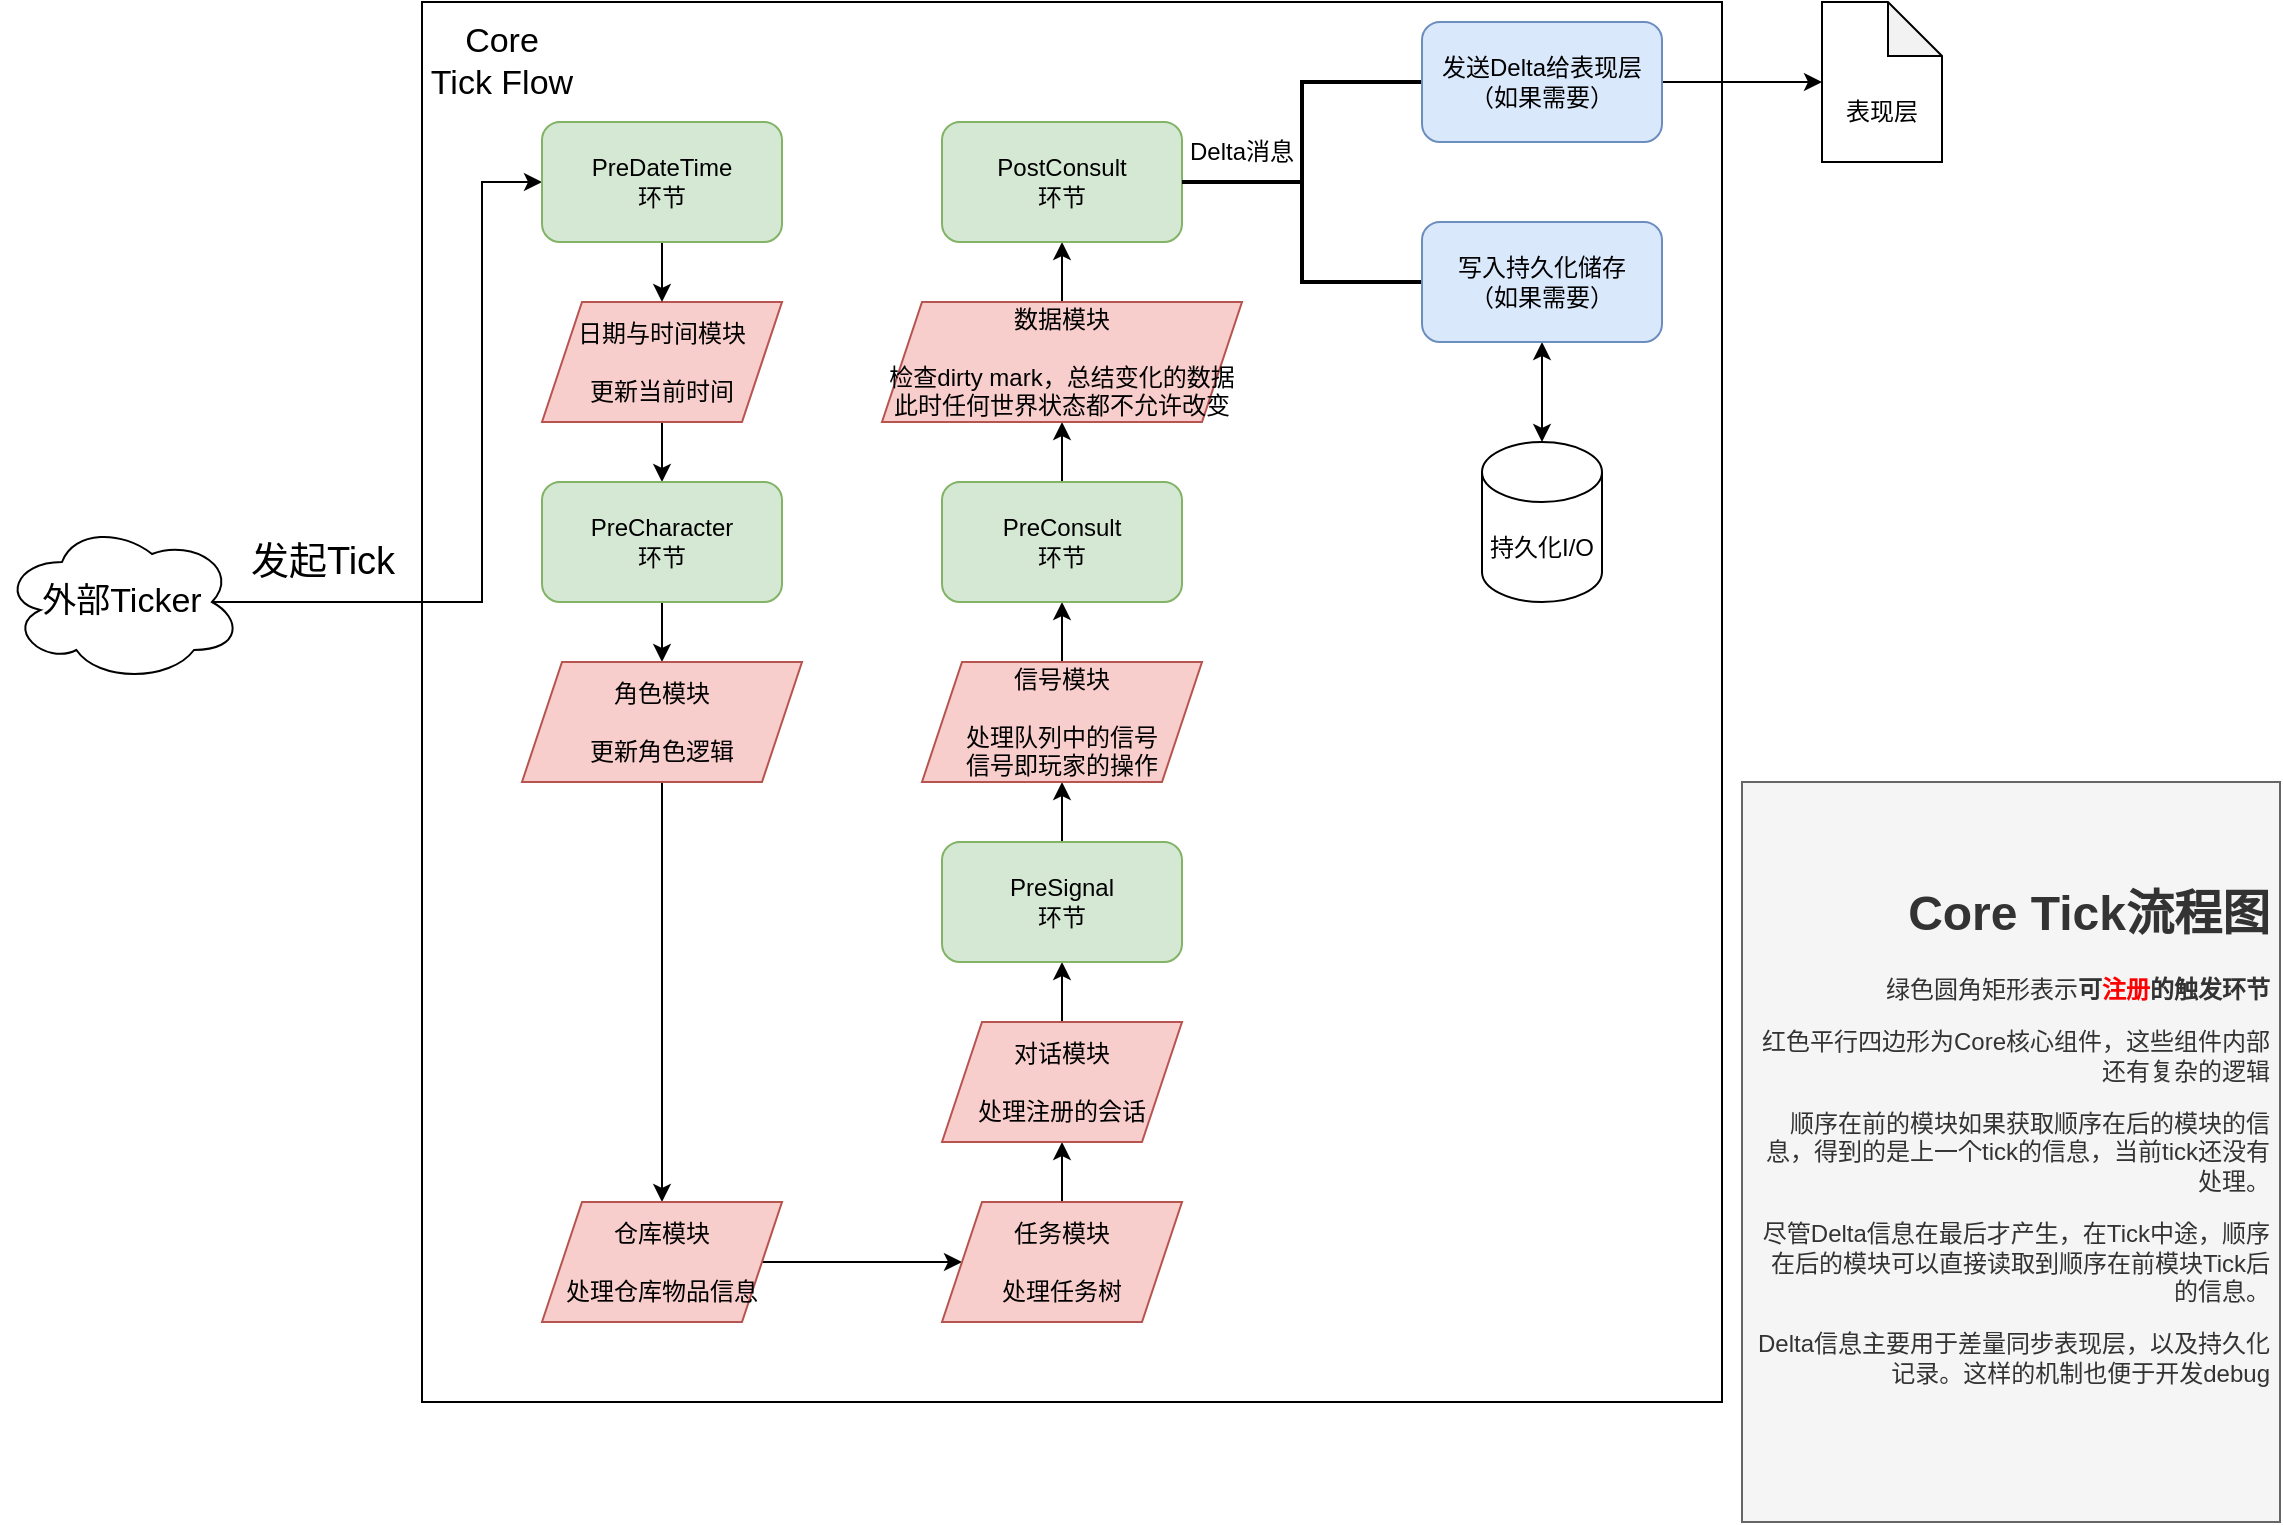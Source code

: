 <mxfile version="21.2.8" type="device">
  <diagram name="第 1 页" id="aaaO4I9LjqVrTbrxkaXW">
    <mxGraphModel dx="629" dy="558" grid="1" gridSize="10" guides="1" tooltips="1" connect="1" arrows="1" fold="1" page="1" pageScale="1" pageWidth="1169" pageHeight="827" math="0" shadow="0">
      <root>
        <mxCell id="0" />
        <mxCell id="1" parent="0" />
        <mxCell id="Ewab8ScGLsMR9BW7eMpT-1" value="外部Ticker" style="ellipse;shape=cloud;whiteSpace=wrap;html=1;fontSize=17;" parent="1" vertex="1">
          <mxGeometry x="30" y="300" width="120" height="80" as="geometry" />
        </mxCell>
        <mxCell id="Ewab8ScGLsMR9BW7eMpT-2" value="" style="rounded=0;whiteSpace=wrap;html=1;" parent="1" vertex="1">
          <mxGeometry x="240" y="40" width="650" height="700" as="geometry" />
        </mxCell>
        <mxCell id="Ewab8ScGLsMR9BW7eMpT-4" value="Core&lt;br style=&quot;font-size: 17px;&quot;&gt;Tick Flow" style="text;strokeColor=none;align=center;fillColor=none;html=1;verticalAlign=middle;whiteSpace=wrap;rounded=0;fontSize=17;" parent="1" vertex="1">
          <mxGeometry x="240" y="40" width="80" height="60" as="geometry" />
        </mxCell>
        <mxCell id="PI8JAOpw4FT4WwGwads9-5" style="edgeStyle=orthogonalEdgeStyle;rounded=0;orthogonalLoop=1;jettySize=auto;html=1;entryX=0.5;entryY=0;entryDx=0;entryDy=0;" parent="1" source="Ewab8ScGLsMR9BW7eMpT-7" target="PI8JAOpw4FT4WwGwads9-4" edge="1">
          <mxGeometry relative="1" as="geometry" />
        </mxCell>
        <mxCell id="Ewab8ScGLsMR9BW7eMpT-7" value="日期与时间模块&lt;br&gt;&lt;br&gt;更新当前时间" style="shape=parallelogram;perimeter=parallelogramPerimeter;whiteSpace=wrap;html=1;fixedSize=1;fillColor=#f8cecc;strokeColor=#b85450;" parent="1" vertex="1">
          <mxGeometry x="300" y="190" width="120" height="60" as="geometry" />
        </mxCell>
        <mxCell id="Ewab8ScGLsMR9BW7eMpT-5" style="edgeStyle=orthogonalEdgeStyle;rounded=0;orthogonalLoop=1;jettySize=auto;html=1;entryX=0;entryY=0.5;entryDx=0;entryDy=0;exitX=0.875;exitY=0.5;exitDx=0;exitDy=0;exitPerimeter=0;" parent="1" source="Ewab8ScGLsMR9BW7eMpT-1" target="Ewab8ScGLsMR9BW7eMpT-8" edge="1">
          <mxGeometry relative="1" as="geometry">
            <Array as="points">
              <mxPoint x="270" y="340" />
              <mxPoint x="270" y="130" />
            </Array>
          </mxGeometry>
        </mxCell>
        <mxCell id="Ewab8ScGLsMR9BW7eMpT-6" value="发起Tick" style="edgeLabel;html=1;align=center;verticalAlign=middle;resizable=0;points=[];fontSize=19;" parent="Ewab8ScGLsMR9BW7eMpT-5" vertex="1" connectable="0">
          <mxGeometry x="-0.66" y="3" relative="1" as="geometry">
            <mxPoint x="-9" y="-17" as="offset" />
          </mxGeometry>
        </mxCell>
        <mxCell id="PI8JAOpw4FT4WwGwads9-2" style="edgeStyle=orthogonalEdgeStyle;rounded=0;orthogonalLoop=1;jettySize=auto;html=1;entryX=0.5;entryY=0;entryDx=0;entryDy=0;" parent="1" source="Ewab8ScGLsMR9BW7eMpT-8" target="Ewab8ScGLsMR9BW7eMpT-7" edge="1">
          <mxGeometry relative="1" as="geometry" />
        </mxCell>
        <mxCell id="Ewab8ScGLsMR9BW7eMpT-8" value="PreDateTime&lt;br&gt;环节" style="rounded=1;whiteSpace=wrap;html=1;fillColor=#d5e8d4;strokeColor=#82b366;" parent="1" vertex="1">
          <mxGeometry x="300" y="100" width="120" height="60" as="geometry" />
        </mxCell>
        <mxCell id="PI8JAOpw4FT4WwGwads9-3" value="&lt;h1&gt;Core Tick流程图&lt;/h1&gt;&lt;p&gt;绿色圆角矩形表示&lt;b&gt;可&lt;font color=&quot;#ff0000&quot;&gt;注册&lt;/font&gt;的触发环节&lt;/b&gt;&lt;/p&gt;&lt;p&gt;红色平行四边形为Core核心组件，这些组件内部还有复杂的逻辑&lt;/p&gt;&lt;p&gt;顺序在前的模块如果获取顺序在后的模块的信息，得到的是上一个tick的信息，当前tick还没有处理。&lt;/p&gt;&lt;p&gt;尽管Delta信息在最后才产生，在Tick中途，顺序在后的模块可以直接读取到顺序在前模块Tick后的信息。&lt;/p&gt;&lt;p&gt;Delta信息主要用于差量同步表现层，以及持久化记录。这样的机制也便于开发debug&lt;/p&gt;" style="text;html=1;strokeColor=#666666;fillColor=#f5f5f5;spacing=5;spacingTop=-20;whiteSpace=wrap;overflow=hidden;rounded=0;align=right;fontColor=#333333;horizontal=1;verticalAlign=middle;" parent="1" vertex="1">
          <mxGeometry x="900" y="430" width="269" height="370" as="geometry" />
        </mxCell>
        <mxCell id="PI8JAOpw4FT4WwGwads9-7" style="edgeStyle=orthogonalEdgeStyle;rounded=0;orthogonalLoop=1;jettySize=auto;html=1;entryX=0.5;entryY=0;entryDx=0;entryDy=0;" parent="1" source="PI8JAOpw4FT4WwGwads9-4" target="PI8JAOpw4FT4WwGwads9-6" edge="1">
          <mxGeometry relative="1" as="geometry" />
        </mxCell>
        <mxCell id="PI8JAOpw4FT4WwGwads9-4" value="PreCharacter&lt;br&gt;环节" style="rounded=1;whiteSpace=wrap;html=1;fillColor=#d5e8d4;strokeColor=#82b366;" parent="1" vertex="1">
          <mxGeometry x="300" y="280" width="120" height="60" as="geometry" />
        </mxCell>
        <mxCell id="PI8JAOpw4FT4WwGwads9-9" style="edgeStyle=orthogonalEdgeStyle;rounded=0;orthogonalLoop=1;jettySize=auto;html=1;entryX=0.5;entryY=0;entryDx=0;entryDy=0;" parent="1" source="PI8JAOpw4FT4WwGwads9-6" target="PI8JAOpw4FT4WwGwads9-12" edge="1">
          <mxGeometry relative="1" as="geometry">
            <mxPoint x="360" y="460" as="targetPoint" />
          </mxGeometry>
        </mxCell>
        <mxCell id="PI8JAOpw4FT4WwGwads9-6" value="角色模块&lt;br style=&quot;font-size: 12px;&quot;&gt;&lt;br style=&quot;font-size: 12px;&quot;&gt;更新角色逻辑" style="shape=parallelogram;perimeter=parallelogramPerimeter;whiteSpace=wrap;html=1;fixedSize=1;fillColor=#f8cecc;strokeColor=#b85450;fontSize=12;" parent="1" vertex="1">
          <mxGeometry x="290" y="370" width="140" height="60" as="geometry" />
        </mxCell>
        <mxCell id="PI8JAOpw4FT4WwGwads9-15" value="" style="edgeStyle=orthogonalEdgeStyle;rounded=0;orthogonalLoop=1;jettySize=auto;html=1;" parent="1" source="PI8JAOpw4FT4WwGwads9-12" target="PI8JAOpw4FT4WwGwads9-14" edge="1">
          <mxGeometry relative="1" as="geometry" />
        </mxCell>
        <mxCell id="PI8JAOpw4FT4WwGwads9-12" value="仓库模块&lt;br style=&quot;font-size: 12px;&quot;&gt;&lt;br style=&quot;font-size: 12px;&quot;&gt;处理仓库物品信息" style="shape=parallelogram;perimeter=parallelogramPerimeter;whiteSpace=wrap;html=1;fixedSize=1;fillColor=#f8cecc;strokeColor=#b85450;fontSize=12;" parent="1" vertex="1">
          <mxGeometry x="300" y="640" width="120" height="60" as="geometry" />
        </mxCell>
        <mxCell id="PI8JAOpw4FT4WwGwads9-17" value="" style="edgeStyle=orthogonalEdgeStyle;rounded=0;orthogonalLoop=1;jettySize=auto;html=1;" parent="1" source="PI8JAOpw4FT4WwGwads9-14" target="PI8JAOpw4FT4WwGwads9-16" edge="1">
          <mxGeometry relative="1" as="geometry" />
        </mxCell>
        <mxCell id="PI8JAOpw4FT4WwGwads9-14" value="任务模块&lt;br style=&quot;font-size: 12px;&quot;&gt;&lt;br style=&quot;font-size: 12px;&quot;&gt;处理任务树" style="shape=parallelogram;perimeter=parallelogramPerimeter;whiteSpace=wrap;html=1;fixedSize=1;fillColor=#f8cecc;strokeColor=#b85450;fontSize=12;" parent="1" vertex="1">
          <mxGeometry x="500" y="640" width="120" height="60" as="geometry" />
        </mxCell>
        <mxCell id="PI8JAOpw4FT4WwGwads9-19" style="edgeStyle=orthogonalEdgeStyle;rounded=0;orthogonalLoop=1;jettySize=auto;html=1;entryX=0.5;entryY=1;entryDx=0;entryDy=0;" parent="1" source="PI8JAOpw4FT4WwGwads9-16" target="PI8JAOpw4FT4WwGwads9-18" edge="1">
          <mxGeometry relative="1" as="geometry" />
        </mxCell>
        <mxCell id="PI8JAOpw4FT4WwGwads9-16" value="对话模块&lt;br style=&quot;font-size: 12px;&quot;&gt;&lt;br style=&quot;font-size: 12px;&quot;&gt;处理注册的会话" style="shape=parallelogram;perimeter=parallelogramPerimeter;whiteSpace=wrap;html=1;fixedSize=1;fillColor=#f8cecc;strokeColor=#b85450;fontSize=12;" parent="1" vertex="1">
          <mxGeometry x="500" y="550" width="120" height="60" as="geometry" />
        </mxCell>
        <mxCell id="PI8JAOpw4FT4WwGwads9-22" style="edgeStyle=orthogonalEdgeStyle;rounded=0;orthogonalLoop=1;jettySize=auto;html=1;entryX=0.5;entryY=1;entryDx=0;entryDy=0;" parent="1" source="PI8JAOpw4FT4WwGwads9-18" target="PI8JAOpw4FT4WwGwads9-21" edge="1">
          <mxGeometry relative="1" as="geometry" />
        </mxCell>
        <mxCell id="PI8JAOpw4FT4WwGwads9-18" value="PreSignal&lt;br&gt;环节" style="rounded=1;whiteSpace=wrap;html=1;fillColor=#d5e8d4;strokeColor=#82b366;" parent="1" vertex="1">
          <mxGeometry x="500" y="460" width="120" height="60" as="geometry" />
        </mxCell>
        <mxCell id="PI8JAOpw4FT4WwGwads9-24" style="edgeStyle=orthogonalEdgeStyle;rounded=0;orthogonalLoop=1;jettySize=auto;html=1;entryX=0.5;entryY=1;entryDx=0;entryDy=0;" parent="1" source="PI8JAOpw4FT4WwGwads9-21" target="PI8JAOpw4FT4WwGwads9-23" edge="1">
          <mxGeometry relative="1" as="geometry" />
        </mxCell>
        <mxCell id="PI8JAOpw4FT4WwGwads9-21" value="信号模块&lt;br style=&quot;font-size: 12px;&quot;&gt;&lt;br style=&quot;font-size: 12px;&quot;&gt;处理队列中的信号&lt;br&gt;信号即玩家的操作" style="shape=parallelogram;perimeter=parallelogramPerimeter;whiteSpace=wrap;html=1;fixedSize=1;fillColor=#f8cecc;strokeColor=#b85450;fontSize=12;" parent="1" vertex="1">
          <mxGeometry x="490" y="370" width="140" height="60" as="geometry" />
        </mxCell>
        <mxCell id="PI8JAOpw4FT4WwGwads9-26" style="edgeStyle=orthogonalEdgeStyle;rounded=0;orthogonalLoop=1;jettySize=auto;html=1;entryX=0.5;entryY=1;entryDx=0;entryDy=0;" parent="1" source="PI8JAOpw4FT4WwGwads9-23" target="PI8JAOpw4FT4WwGwads9-25" edge="1">
          <mxGeometry relative="1" as="geometry" />
        </mxCell>
        <mxCell id="PI8JAOpw4FT4WwGwads9-23" value="PreConsult&lt;br&gt;环节" style="rounded=1;whiteSpace=wrap;html=1;fillColor=#d5e8d4;strokeColor=#82b366;" parent="1" vertex="1">
          <mxGeometry x="500" y="280" width="120" height="60" as="geometry" />
        </mxCell>
        <mxCell id="PI8JAOpw4FT4WwGwads9-28" style="edgeStyle=orthogonalEdgeStyle;rounded=0;orthogonalLoop=1;jettySize=auto;html=1;entryX=0.5;entryY=1;entryDx=0;entryDy=0;" parent="1" source="PI8JAOpw4FT4WwGwads9-25" target="PI8JAOpw4FT4WwGwads9-27" edge="1">
          <mxGeometry relative="1" as="geometry" />
        </mxCell>
        <mxCell id="PI8JAOpw4FT4WwGwads9-25" value="数据模块&lt;br&gt;&lt;br style=&quot;font-size: 12px;&quot;&gt;检查dirty mark，总结变化的数据&lt;br&gt;此时任何世界状态都不允许改变" style="shape=parallelogram;perimeter=parallelogramPerimeter;whiteSpace=wrap;html=1;fixedSize=1;fillColor=#f8cecc;strokeColor=#b85450;fontSize=12;" parent="1" vertex="1">
          <mxGeometry x="470" y="190" width="180" height="60" as="geometry" />
        </mxCell>
        <mxCell id="PI8JAOpw4FT4WwGwads9-27" value="PostConsult&lt;br&gt;环节" style="rounded=1;whiteSpace=wrap;html=1;fillColor=#d5e8d4;strokeColor=#82b366;" parent="1" vertex="1">
          <mxGeometry x="500" y="100" width="120" height="60" as="geometry" />
        </mxCell>
        <mxCell id="PI8JAOpw4FT4WwGwads9-29" value="" style="strokeWidth=2;html=1;shape=mxgraph.flowchart.annotation_2;align=left;labelPosition=right;pointerEvents=1;" parent="1" vertex="1">
          <mxGeometry x="620" y="80" width="120" height="100" as="geometry" />
        </mxCell>
        <mxCell id="PI8JAOpw4FT4WwGwads9-33" style="edgeStyle=orthogonalEdgeStyle;rounded=0;orthogonalLoop=1;jettySize=auto;html=1;startArrow=classic;startFill=1;" parent="1" source="PI8JAOpw4FT4WwGwads9-30" target="PI8JAOpw4FT4WwGwads9-32" edge="1">
          <mxGeometry relative="1" as="geometry" />
        </mxCell>
        <mxCell id="PI8JAOpw4FT4WwGwads9-30" value="写入持久化储存&lt;br&gt;（如果需要）" style="rounded=1;whiteSpace=wrap;html=1;fillColor=#dae8fc;strokeColor=#6c8ebf;" parent="1" vertex="1">
          <mxGeometry x="740" y="150" width="120" height="60" as="geometry" />
        </mxCell>
        <mxCell id="PI8JAOpw4FT4WwGwads9-31" value="Delta消息" style="text;strokeColor=none;align=center;fillColor=none;html=1;verticalAlign=middle;whiteSpace=wrap;rounded=0;" parent="1" vertex="1">
          <mxGeometry x="620" y="100" width="60" height="30" as="geometry" />
        </mxCell>
        <mxCell id="PI8JAOpw4FT4WwGwads9-32" value="持久化I/O" style="shape=cylinder3;whiteSpace=wrap;html=1;boundedLbl=1;backgroundOutline=1;size=15;" parent="1" vertex="1">
          <mxGeometry x="770" y="260" width="60" height="80" as="geometry" />
        </mxCell>
        <mxCell id="PI8JAOpw4FT4WwGwads9-36" style="edgeStyle=orthogonalEdgeStyle;rounded=0;orthogonalLoop=1;jettySize=auto;html=1;entryX=0;entryY=0.5;entryDx=0;entryDy=0;entryPerimeter=0;" parent="1" source="PI8JAOpw4FT4WwGwads9-34" target="PI8JAOpw4FT4WwGwads9-35" edge="1">
          <mxGeometry relative="1" as="geometry" />
        </mxCell>
        <mxCell id="PI8JAOpw4FT4WwGwads9-34" value="发送Delta给表现层&lt;br&gt;（如果需要）" style="rounded=1;whiteSpace=wrap;html=1;fillColor=#dae8fc;strokeColor=#6c8ebf;" parent="1" vertex="1">
          <mxGeometry x="740" y="50" width="120" height="60" as="geometry" />
        </mxCell>
        <mxCell id="PI8JAOpw4FT4WwGwads9-35" value="&lt;br&gt;&lt;br&gt;表现层" style="shape=note;whiteSpace=wrap;html=1;backgroundOutline=1;darkOpacity=0.05;size=27;" parent="1" vertex="1">
          <mxGeometry x="940" y="40" width="60" height="80" as="geometry" />
        </mxCell>
      </root>
    </mxGraphModel>
  </diagram>
</mxfile>
